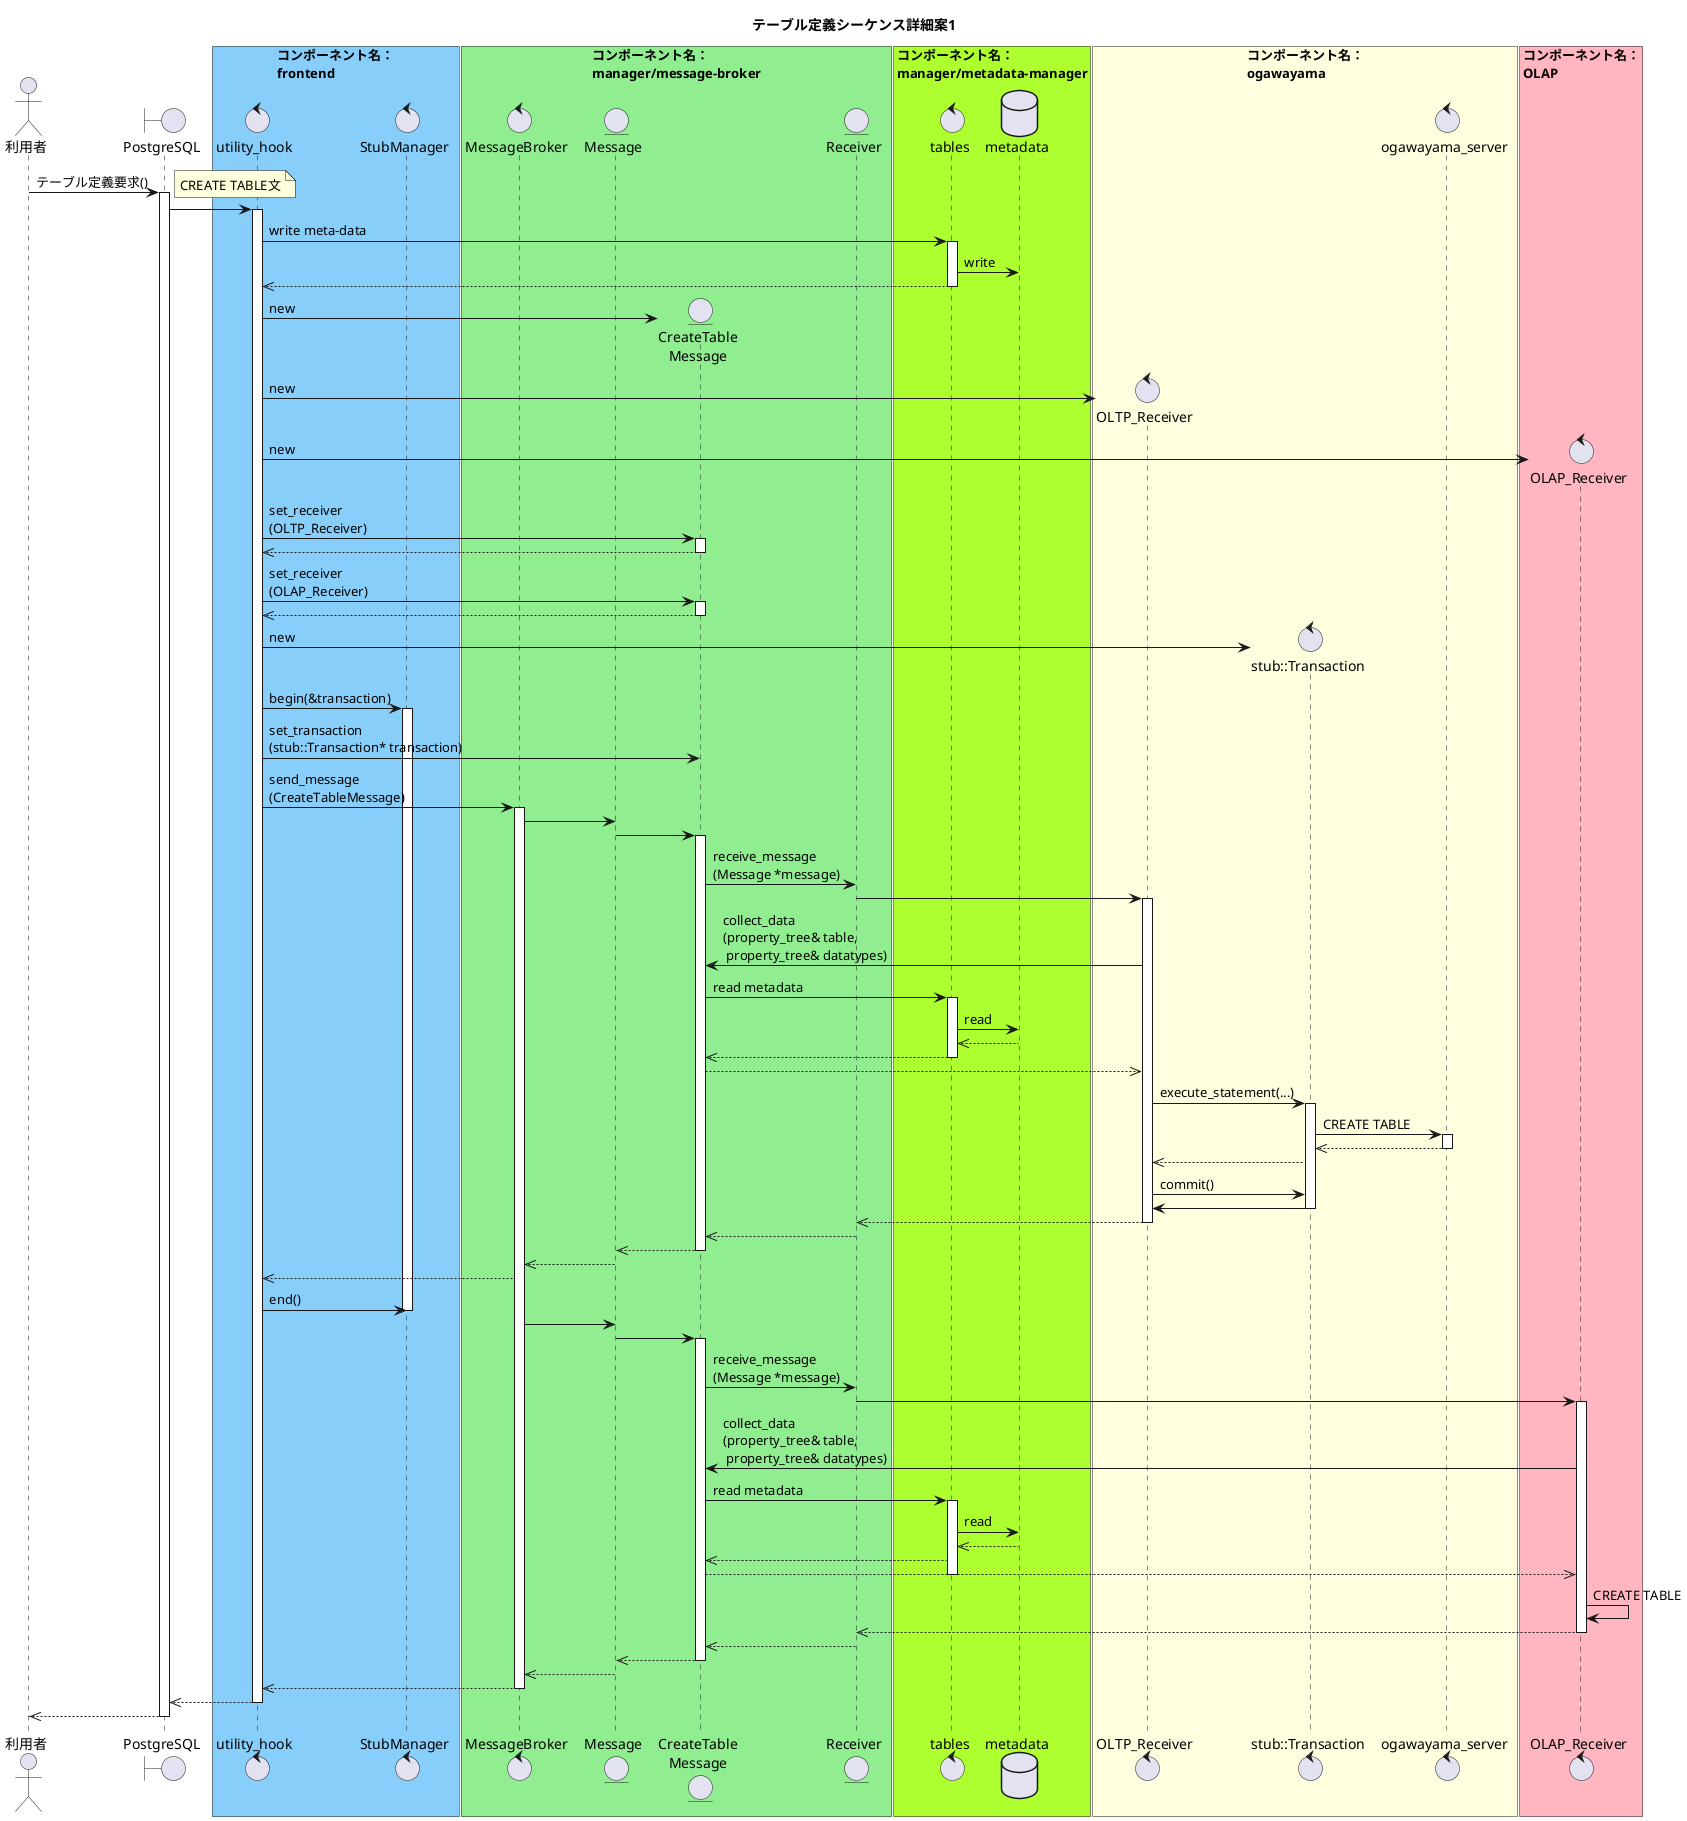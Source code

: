 
' =========================================================
' OLAP/OLTP
' =========================================================
@startuml テーブル定義シーケンス詳細案1

title テーブル定義シーケンス詳細案1

actor 利用者
boundary PostgreSQL

box "コンポーネント名：\nfrontend" #LightSkyBlue
control utility_hook
control StubManager
end box

box "コンポーネント名：\nmanager/message-broker" #LightGreen
control MessageBroker
entity Message
entity "CreateTable\nMessage" as concrete_message
entity Receiver
end box

box "コンポーネント名：\nmanager/metadata-manager" #GreenYellow
control tables
database metadata
end box

box "コンポーネント名：\nogawayama" #LightYellow
control "OLTP_Receiver" as oltp_receiver
control "stub::Transaction" as tran
control ogawayama_server
end box

box "コンポーネント名：\nOLAP" #LightPink
control "OLAP_Receiver" as olap_receiver
end box

利用者 -> PostgreSQL : テーブル定義要求()
activate PostgreSQL
note right
CREATE TABLE文
end note

PostgreSQL -> utility_hook
activate utility_hook
  ' write meta-data
  utility_hook -> tables : write meta-data
  activate tables
    tables -> metadata : write
    utility_hook <<-- tables
  deactivate tables

  ' create objects
  create concrete_message
  utility_hook -> concrete_message : new
  create oltp_receiver
  utility_hook -> oltp_receiver : new
  create olap_receiver
  utility_hook -> olap_receiver : new

  ' set receiver
  utility_hook -> concrete_message : set_receiver\n(OLTP_Receiver)
  activate concrete_message
    utility_hook <<-- concrete_message
  deactivate concrete_message
  utility_hook -> concrete_message : set_receiver\n(OLAP_Receiver)
  activate concrete_message
    utility_hook <<-- concrete_message
  deactivate concrete_message

  ' begin transaction
  create tran
  utility_hook -> tran : new
  utility_hook -> StubManager : begin(&transaction)
  activate StubManager
  utility_hook -> concrete_message : set_transaction\n(stub::Transaction* transaction)

  ' send message to MessageBroker
  utility_hook -> MessageBroker : send_message\n(CreateTableMessage)
  activate MessageBroker

  ' execute command
  MessageBroker -> Message
  Message -> concrete_message
  activate concrete_message
    concrete_message -> Receiver : receive_message\n(Message *message)
    Receiver -> oltp_receiver
    activate oltp_receiver
      oltp_receiver -> concrete_message : collect_data\n(property_tree& table,\n property_tree& datatypes)
      concrete_message -> tables : read metadata
      activate tables
        tables -> metadata : read
        tables <<-- metadata
        concrete_message <<-- tables
      deactivate tables
      oltp_receiver <<-- concrete_message
      oltp_receiver -> tran : execute_statement(...)
      activate tran
        tran -> ogawayama_server : CREATE TABLE
          activate ogawayama_server
            tran <<-- ogawayama_server
          deactivate ogawayama_server
        oltp_receiver <<-- tran
        oltp_receiver -> tran : commit()
        tran -> oltp_receiver
      deactivate tran
    Receiver <<-- oltp_receiver
    deactivate oltp_receiver
    concrete_message <<-- Receiver
  Message <<-- concrete_message
  deactivate concrete_message
  MessageBroker <<-- Message
  utility_hook <<-- MessageBroker
  utility_hook -> StubManager : end()
  deactivate StubManager
  MessageBroker -> Message
  Message -> concrete_message
  activate concrete_message
    concrete_message -> Receiver : receive_message\n(Message *message)
    Receiver -> olap_receiver
    activate olap_receiver
      olap_receiver -> concrete_message : collect_data\n(property_tree& table,\n property_tree& datatypes)
      concrete_message -> tables : read metadata
      activate tables
        tables -> metadata : read
        tables <<-- metadata
        concrete_message <<-- tables
        olap_receiver <<-- concrete_message
      deactivate tables
      olap_receiver -> olap_receiver : CREATE TABLE
      Receiver <<-- olap_receiver
      deactivate olap_receiver
      concrete_message <<-- Receiver
  Message <<-- concrete_message
  deactivate concrete_message
  MessageBroker <<-- Message
  utility_hook <<-- MessageBroker
  deactivate MessageBroker
PostgreSQL <<-- utility_hook
deactivate utility_hook
利用者 <<-- PostgreSQL
deactivate PostgreSQL

@enduml


' =========================================================
' OLAP/OLTP
' =========================================================
@startuml テーブル定義シーケンス詳細案2

title テーブル定義シーケンス詳細案2

actor 利用者
boundary PostgreSQL

box "コンポーネント名：\nfrontend" #LightSkyBlue
control utility_hook
end box

box "コンポーネント名：\nmanager/message-broker" #LightGreen
control MessageBroker
entity Message
entity "CreateTable\nMessage" as concrete_message
entity Receiver
end box

box "コンポーネント名：\nmanager/metadata-manager" #GreenYellow
control tables
database metadata
end box

box "コンポーネント名：\nfrontend" #LightSkyBlue
control "OLTP_Receiver" as oltp_receiver
control StubManager
control "OLAP_Receiver" as olap_receiver
end box

box "コンポーネント名：\nogawayama" #LightYellow
control "stub::Transaction" as tran
control ogawayama_server
end box

利用者 -> PostgreSQL : テーブル定義要求()
activate PostgreSQL
note right
CREATE TABLE文
end note

PostgreSQL -> utility_hook
activate utility_hook
  ' write meta-data
  utility_hook -> tables : write meta-data
  activate tables
    tables -> metadata : write
    utility_hook <<-- tables
  deactivate tables

  ' create objects
  create concrete_message
  utility_hook -> concrete_message : new
  create oltp_receiver
  utility_hook -> oltp_receiver : new
  create olap_receiver
  utility_hook -> olap_receiver : new

  ' set receiver
  utility_hook -> concrete_message : set_receiver\n(OLTP_Receiver)
  activate concrete_message
    utility_hook <<-- concrete_message
  deactivate concrete_message
  utility_hook -> concrete_message : set_receiver\n(OLAP_Receiver)
  activate concrete_message
    utility_hook <<-- concrete_message
  deactivate concrete_message

  ' send message to MessageBroker
  utility_hook -> MessageBroker : send_message\n(CreateTableMessage)
  activate MessageBroker

  ' execute command
  MessageBroker -> Message
  Message -> concrete_message
  activate concrete_message
    concrete_message -> Receiver : receive_message\n(Message *message)
    Receiver -> oltp_receiver

  ' begin transaction
  create tran
  activate oltp_receiver
  oltp_receiver -> tran : new
  oltp_receiver -> StubManager : begin(&transaction)
  activate StubManager
  oltp_receiver -> tran : message(Message *message)
  activate tran
    tran -> concrete_message : collect_data\n(property_tree& table,\n property_tree& datatypes)
    concrete_message -> tables : read metadata
      activate tables
      tables -> metadata : read
      tables <<-- metadata
      concrete_message <<-- tables
      deactivate tables
        tran <<-- concrete_message
        tran -> ogawayama_server : CREATE TABLE
          activate ogawayama_server
            tran <<-- ogawayama_server
          deactivate ogawayama_server
        oltp_receiver <<-- tran
        oltp_receiver -> tran : commit()
        tran -> oltp_receiver
      deactivate tran
    oltp_receiver -> StubManager : end()
    deactivate StubManager
    Receiver <<-- oltp_receiver
    deactivate oltp_receiver
    concrete_message <<-- Receiver
  Message <<-- concrete_message
  deactivate concrete_message
  MessageBroker <<-- Message
  utility_hook <<-- MessageBroker
  MessageBroker -> Message
  Message -> concrete_message
  activate concrete_message
    concrete_message -> Receiver : receive_message\n(Message *message)
    Receiver -> olap_receiver
    activate olap_receiver
      olap_receiver -> concrete_message: collect_data\n(property_tree& table,\n property_tree& datatypes)
      concrete_message -> tables: read metadata
      activate tables
      tables -> metadata : read
      tables <<-- metadata
      concrete_message <<-- tables
      deactivate tables
      olap_receiver <<-- concrete_message
      olap_receiver -> olap_receiver : CREATE TABLE
      Receiver <<-- olap_receiver
      deactivate olap_receiver
      concrete_message <<-- Receiver
  Message <<-- concrete_message
  deactivate concrete_message
  MessageBroker <<-- Message
  utility_hook <<-- MessageBroker
  deactivate MessageBroker
PostgreSQL <<-- utility_hook
deactivate utility_hook
利用者 <<-- PostgreSQL
deactivate PostgreSQL

@enduml
